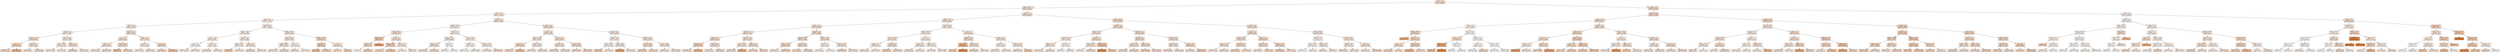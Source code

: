digraph Tree {
node [shape=box, style="filled", color="black", fontname="helvetica"] ;
edge [fontname="helvetica"] ;
0 [label="color <= 3.5\nsamples = 40455\nvalue = 3928.059", fillcolor="#fae5d7"] ;
1 [label="table <= 57.95\nsamples = 28113\nvalue = 3530.976", fillcolor="#fae8db"] ;
0 -> 1 [labeldistance=2.5, labelangle=45, headlabel="True"] ;
2 [label="color <= 1.5\nsamples = 16013\nvalue = 3176.854", fillcolor="#fbebdf"] ;
1 -> 2 ;
3 [label="clarity <= 3.5\nsamples = 7009\nvalue = 2717.353", fillcolor="#fceee5"] ;
2 -> 3 ;
4 [label="clarity <= 2.5\nsamples = 3008\nvalue = 3072.99", fillcolor="#fbece1"] ;
3 -> 4 ;
5 [label="clarity <= 1.5\nsamples = 1982\nvalue = 2770.67", fillcolor="#fbeee4"] ;
4 -> 5 ;
6 [label="color <= 0.5\nsamples = 149\nvalue = 4061.926", fillcolor="#fae4d5"] ;
5 -> 6 ;
7 [label="cut <= 2.5\nsamples = 42\nvalue = 5790.643", fillcolor="#f7d8c1"] ;
6 -> 7 ;
8 [label="samples = 33\nvalue = 4792.394", fillcolor="#f8dfcd"] ;
7 -> 8 ;
9 [label="samples = 9\nvalue = 9450.889", fillcolor="#f1bd97"] ;
7 -> 9 ;
10 [label="table <= 56.5\nsamples = 107\nvalue = 3383.364", fillcolor="#fbe9dd"] ;
6 -> 10 ;
11 [label="samples = 78\nvalue = 3056.295", fillcolor="#fbece1"] ;
10 -> 11 ;
12 [label="samples = 29\nvalue = 4263.069", fillcolor="#f9e3d3"] ;
10 -> 12 ;
13 [label="depth <= 64.05\nsamples = 1833\nvalue = 2665.707", fillcolor="#fcefe5"] ;
5 -> 13 ;
14 [label="depth <= 62.85\nsamples = 1771\nvalue = 2621.786", fillcolor="#fcefe6"] ;
13 -> 14 ;
15 [label="samples = 1343\nvalue = 2775.153", fillcolor="#fbeee4"] ;
14 -> 15 ;
16 [label="samples = 428\nvalue = 2140.542", fillcolor="#fcf3eb"] ;
14 -> 16 ;
17 [label="table <= 55.5\nsamples = 62\nvalue = 3920.29", fillcolor="#fae5d7"] ;
13 -> 17 ;
18 [label="samples = 21\nvalue = 4782.571", fillcolor="#f8dfcd"] ;
17 -> 18 ;
19 [label="samples = 41\nvalue = 3478.634", fillcolor="#fae9dc"] ;
17 -> 19 ;
20 [label="depth <= 62.75\nsamples = 1026\nvalue = 3657.004", fillcolor="#fae7da"] ;
4 -> 20 ;
21 [label="cut <= 2.5\nsamples = 725\nvalue = 3866.53", fillcolor="#fae6d8"] ;
20 -> 21 ;
22 [label="color <= 0.5\nsamples = 550\nvalue = 3652.518", fillcolor="#fae7da"] ;
21 -> 22 ;
23 [label="samples = 234\nvalue = 3173.752", fillcolor="#fbebe0"] ;
22 -> 23 ;
24 [label="samples = 316\nvalue = 4007.047", fillcolor="#fae5d6"] ;
22 -> 24 ;
25 [label="depth <= 58.95\nsamples = 175\nvalue = 4539.137", fillcolor="#f9e1d0"] ;
21 -> 25 ;
26 [label="samples = 5\nvalue = 8177.4", fillcolor="#f3c6a6"] ;
25 -> 26 ;
27 [label="samples = 170\nvalue = 4432.129", fillcolor="#f9e2d1"] ;
25 -> 27 ;
28 [label="depth <= 64.4\nsamples = 301\nvalue = 3152.332", fillcolor="#fbebe0"] ;
20 -> 28 ;
29 [label="cut <= 1.5\nsamples = 259\nvalue = 2823.521", fillcolor="#fbeee4"] ;
28 -> 29 ;
30 [label="samples = 106\nvalue = 2236.028", fillcolor="#fcf2ea"] ;
29 -> 30 ;
31 [label="samples = 153\nvalue = 3230.542", fillcolor="#fbebdf"] ;
29 -> 31 ;
32 [label="cut <= 0.5\nsamples = 42\nvalue = 5180.0", fillcolor="#f8dcc8"] ;
28 -> 32 ;
33 [label="samples = 35\nvalue = 4546.543", fillcolor="#f9e1d0"] ;
32 -> 33 ;
34 [label="samples = 7\nvalue = 8347.286", fillcolor="#f3c5a4"] ;
32 -> 34 ;
35 [label="depth <= 62.55\nsamples = 4001\nvalue = 2449.981", fillcolor="#fcf0e8"] ;
3 -> 35 ;
36 [label="table <= 56.95\nsamples = 3305\nvalue = 2269.448", fillcolor="#fcf2ea"] ;
35 -> 36 ;
37 [label="clarity <= 5.5\nsamples = 2296\nvalue = 2084.205", fillcolor="#fdf3ec"] ;
36 -> 37 ;
38 [label="cut <= 2.5\nsamples = 1595\nvalue = 1947.613", fillcolor="#fdf4ee"] ;
37 -> 38 ;
39 [label="samples = 1453\nvalue = 1893.118", fillcolor="#fdf4ee"] ;
38 -> 39 ;
40 [label="samples = 142\nvalue = 2505.232", fillcolor="#fcf0e7"] ;
38 -> 40 ;
41 [label="color <= 0.5\nsamples = 701\nvalue = 2394.996", fillcolor="#fcf1e8"] ;
37 -> 41 ;
42 [label="samples = 238\nvalue = 3006.403", fillcolor="#fbece1"] ;
41 -> 42 ;
43 [label="samples = 463\nvalue = 2080.708", fillcolor="#fdf3ec"] ;
41 -> 43 ;
44 [label="clarity <= 6.5\nsamples = 1009\nvalue = 2690.972", fillcolor="#fcefe5"] ;
36 -> 44 ;
45 [label="depth <= 58.55\nsamples = 803\nvalue = 2533.64", fillcolor="#fcf0e7"] ;
44 -> 45 ;
46 [label="samples = 5\nvalue = 6673.6", fillcolor="#f6d1b7"] ;
45 -> 46 ;
47 [label="samples = 798\nvalue = 2507.701", fillcolor="#fcf0e7"] ;
45 -> 47 ;
48 [label="color <= 0.5\nsamples = 206\nvalue = 3304.262", fillcolor="#fbeade"] ;
44 -> 48 ;
49 [label="samples = 76\nvalue = 4106.658", fillcolor="#f9e4d5"] ;
48 -> 49 ;
50 [label="samples = 130\nvalue = 2835.169", fillcolor="#fbede3"] ;
48 -> 50 ;
51 [label="depth <= 65.25\nsamples = 696\nvalue = 3307.251", fillcolor="#fbeade"] ;
35 -> 51 ;
52 [label="depth <= 64.15\nsamples = 669\nvalue = 3240.419", fillcolor="#fbeadf"] ;
51 -> 52 ;
53 [label="depth <= 63.85\nsamples = 633\nvalue = 3305.929", fillcolor="#fbeade"] ;
52 -> 53 ;
54 [label="samples = 596\nvalue = 3221.242", fillcolor="#fbebdf"] ;
53 -> 54 ;
55 [label="samples = 37\nvalue = 4670.081", fillcolor="#f9e0ce"] ;
53 -> 55 ;
56 [label="cut <= 0.5\nsamples = 36\nvalue = 2088.528", fillcolor="#fdf3ec"] ;
52 -> 56 ;
57 [label="samples = 10\nvalue = 3347.6", fillcolor="#fbeade"] ;
56 -> 57 ;
58 [label="samples = 26\nvalue = 1604.269", fillcolor="#fdf6f2"] ;
56 -> 58 ;
59 [label="depth <= 65.45\nsamples = 27\nvalue = 4963.222", fillcolor="#f8decb"] ;
51 -> 59 ;
60 [label="color <= 0.5\nsamples = 10\nvalue = 6583.3", fillcolor="#f6d2b8"] ;
59 -> 60 ;
61 [label="samples = 3\nvalue = 8454.0", fillcolor="#f3c4a3"] ;
60 -> 61 ;
62 [label="samples = 7\nvalue = 5781.571", fillcolor="#f7d8c1"] ;
60 -> 62 ;
63 [label="cut <= 0.5\nsamples = 17\nvalue = 4010.235", fillcolor="#fae5d6"] ;
59 -> 63 ;
64 [label="samples = 12\nvalue = 3437.75", fillcolor="#fae9dc"] ;
63 -> 64 ;
65 [label="samples = 5\nvalue = 5384.2", fillcolor="#f8dbc6"] ;
63 -> 65 ;
66 [label="clarity <= 1.5\nsamples = 9004\nvalue = 3534.545", fillcolor="#fae8db"] ;
2 -> 66 ;
67 [label="depth <= 60.65\nsamples = 719\nvalue = 2469.758", fillcolor="#fcf0e8"] ;
66 -> 67 ;
68 [label="table <= 55.5\nsamples = 43\nvalue = 4477.326", fillcolor="#f9e1d0"] ;
67 -> 68 ;
69 [label="depth <= 60.55\nsamples = 10\nvalue = 6822.0", fillcolor="#f5d0b5"] ;
68 -> 69 ;
70 [label="depth <= 59.2\nsamples = 8\nvalue = 5277.0", fillcolor="#f8dcc7"] ;
69 -> 70 ;
71 [label="samples = 1\nvalue = 897.0", fillcolor="#fefcfa"] ;
70 -> 71 ;
72 [label="samples = 7\nvalue = 5902.714", fillcolor="#f7d7c0"] ;
70 -> 72 ;
73 [label="samples = 2\nvalue = 13002.0", fillcolor="#eca36e"] ;
69 -> 73 ;
74 [label="color <= 2.5\nsamples = 33\nvalue = 3766.818", fillcolor="#fae7d9"] ;
68 -> 74 ;
75 [label="depth <= 60.05\nsamples = 11\nvalue = 6118.818", fillcolor="#f6d5be"] ;
74 -> 75 ;
76 [label="samples = 3\nvalue = 3951.333", fillcolor="#fae5d7"] ;
75 -> 76 ;
77 [label="samples = 8\nvalue = 6931.625", fillcolor="#f5cfb4"] ;
75 -> 77 ;
78 [label="table <= 56.95\nsamples = 22\nvalue = 2590.818", fillcolor="#fcefe6"] ;
74 -> 78 ;
79 [label="samples = 8\nvalue = 1495.875", fillcolor="#fdf7f3"] ;
78 -> 79 ;
80 [label="samples = 14\nvalue = 3216.5", fillcolor="#fbebdf"] ;
78 -> 80 ;
81 [label="clarity <= 0.5\nsamples = 676\nvalue = 2342.058", fillcolor="#fcf1e9"] ;
67 -> 81 ;
82 [label="depth <= 70.5\nsamples = 96\nvalue = 3489.698", fillcolor="#fae9dc"] ;
81 -> 82 ;
83 [label="depth <= 67.35\nsamples = 94\nvalue = 3546.872", fillcolor="#fae8db"] ;
82 -> 83 ;
84 [label="samples = 83\nvalue = 3429.916", fillcolor="#fae9dd"] ;
83 -> 84 ;
85 [label="samples = 11\nvalue = 4429.364", fillcolor="#f9e2d1"] ;
83 -> 85 ;
86 [label="table <= 56.5\nsamples = 2\nvalue = 802.5", fillcolor="#fefcfb"] ;
82 -> 86 ;
87 [label="samples = 1\nvalue = 992.0", fillcolor="#fefbf9"] ;
86 -> 87 ;
88 [label="samples = 1\nvalue = 613.0", fillcolor="#fffefd"] ;
86 -> 88 ;
89 [label="table <= 56.5\nsamples = 580\nvalue = 2152.103", fillcolor="#fcf2eb"] ;
81 -> 89 ;
90 [label="table <= 54.7\nsamples = 453\nvalue = 1912.177", fillcolor="#fdf4ee"] ;
89 -> 90 ;
91 [label="samples = 115\nvalue = 1277.235", fillcolor="#fef9f5"] ;
90 -> 91 ;
92 [label="samples = 338\nvalue = 2128.207", fillcolor="#fcf3ec"] ;
90 -> 92 ;
93 [label="depth <= 61.95\nsamples = 127\nvalue = 3007.906", fillcolor="#fbece1"] ;
89 -> 93 ;
94 [label="samples = 86\nvalue = 2354.558", fillcolor="#fcf1e9"] ;
93 -> 94 ;
95 [label="samples = 41\nvalue = 4378.341", fillcolor="#f9e2d2"] ;
93 -> 95 ;
96 [label="clarity <= 5.5\nsamples = 8285\nvalue = 3626.951", fillcolor="#fae8da"] ;
66 -> 96 ;
97 [label="clarity <= 2.5\nsamples = 6101\nvalue = 3793.855", fillcolor="#fae6d8"] ;
96 -> 97 ;
98 [label="depth <= 59.75\nsamples = 1522\nvalue = 3280.29", fillcolor="#fbeade"] ;
97 -> 98 ;
99 [label="color <= 2.5\nsamples = 27\nvalue = 5359.185", fillcolor="#f8dbc6"] ;
98 -> 99 ;
100 [label="samples = 20\nvalue = 4357.15", fillcolor="#f9e2d2"] ;
99 -> 100 ;
101 [label="samples = 7\nvalue = 8222.143", fillcolor="#f3c6a5"] ;
99 -> 101 ;
102 [label="table <= 54.6\nsamples = 1495\nvalue = 3242.745", fillcolor="#fbeadf"] ;
98 -> 102 ;
103 [label="samples = 164\nvalue = 2485.463", fillcolor="#fcf0e7"] ;
102 -> 103 ;
104 [label="samples = 1331\nvalue = 3336.054", fillcolor="#fbeade"] ;
102 -> 104 ;
105 [label="color <= 2.5\nsamples = 4579\nvalue = 3964.557", fillcolor="#fae5d6"] ;
97 -> 105 ;
106 [label="clarity <= 3.5\nsamples = 2146\nvalue = 3674.696", fillcolor="#fae7da"] ;
105 -> 106 ;
107 [label="samples = 566\nvalue = 4215.428", fillcolor="#f9e3d3"] ;
106 -> 107 ;
108 [label="samples = 1580\nvalue = 3480.991", fillcolor="#fae9dc"] ;
106 -> 108 ;
109 [label="table <= 56.95\nsamples = 2433\nvalue = 4220.226", fillcolor="#f9e3d3"] ;
105 -> 109 ;
110 [label="samples = 1590\nvalue = 3974.374", fillcolor="#fae5d6"] ;
109 -> 110 ;
111 [label="samples = 843\nvalue = 4683.934", fillcolor="#f9e0ce"] ;
109 -> 111 ;
112 [label="clarity <= 6.5\nsamples = 2184\nvalue = 3160.705", fillcolor="#fbebe0"] ;
96 -> 112 ;
113 [label="table <= 55.55\nsamples = 952\nvalue = 2712.045", fillcolor="#fceee5"] ;
112 -> 113 ;
114 [label="depth <= 60.05\nsamples = 342\nvalue = 2124.506", fillcolor="#fcf3ec"] ;
113 -> 114 ;
115 [label="samples = 3\nvalue = 7100.0", fillcolor="#f5ceb2"] ;
114 -> 115 ;
116 [label="samples = 339\nvalue = 2080.475", fillcolor="#fdf3ec"] ;
114 -> 116 ;
117 [label="table <= 55.95\nsamples = 610\nvalue = 3041.452", fillcolor="#fbece1"] ;
113 -> 117 ;
118 [label="samples = 3\nvalue = 12025.0", fillcolor="#edaa79"] ;
117 -> 118 ;
119 [label="samples = 607\nvalue = 2997.053", fillcolor="#fbece2"] ;
117 -> 119 ;
120 [label="depth <= 61.05\nsamples = 1232\nvalue = 3507.396", fillcolor="#fae9dc"] ;
112 -> 120 ;
121 [label="table <= 55.85\nsamples = 184\nvalue = 4284.875", fillcolor="#f9e3d3"] ;
120 -> 121 ;
122 [label="samples = 29\nvalue = 5525.034", fillcolor="#f7dac4"] ;
121 -> 122 ;
123 [label="samples = 155\nvalue = 4052.845", fillcolor="#fae5d5"] ;
121 -> 123 ;
124 [label="table <= 56.05\nsamples = 1048\nvalue = 3370.892", fillcolor="#fbeadd"] ;
120 -> 124 ;
125 [label="samples = 759\nvalue = 3219.262", fillcolor="#fbebdf"] ;
124 -> 125 ;
126 [label="samples = 289\nvalue = 3769.118", fillcolor="#fae7d9"] ;
124 -> 126 ;
127 [label="color <= 1.5\nsamples = 12100\nvalue = 3999.617", fillcolor="#fae5d6"] ;
1 -> 127 ;
128 [label="clarity <= 4.5\nsamples = 5464\nvalue = 3604.847", fillcolor="#fae8db"] ;
127 -> 128 ;
129 [label="clarity <= 2.5\nsamples = 3564\nvalue = 3955.619", fillcolor="#fae5d6"] ;
128 -> 129 ;
130 [label="clarity <= 1.5\nsamples = 1726\nvalue = 3679.518", fillcolor="#fae7da"] ;
129 -> 130 ;
131 [label="color <= 0.5\nsamples = 147\nvalue = 4788.524", fillcolor="#f8dfcd"] ;
130 -> 131 ;
132 [label="clarity <= 0.5\nsamples = 48\nvalue = 6774.229", fillcolor="#f5d1b6"] ;
131 -> 132 ;
133 [label="samples = 23\nvalue = 3855.913", fillcolor="#fae6d8"] ;
132 -> 133 ;
134 [label="samples = 25\nvalue = 9459.08", fillcolor="#f1bd97"] ;
132 -> 134 ;
135 [label="depth <= 61.65\nsamples = 99\nvalue = 3825.758", fillcolor="#fae6d8"] ;
131 -> 135 ;
136 [label="samples = 59\nvalue = 3021.424", fillcolor="#fbece1"] ;
135 -> 136 ;
137 [label="samples = 40\nvalue = 5012.15", fillcolor="#f8ddca"] ;
135 -> 137 ;
138 [label="depth <= 63.35\nsamples = 1579\nvalue = 3576.273", fillcolor="#fae8db"] ;
130 -> 138 ;
139 [label="table <= 69.0\nsamples = 1410\nvalue = 3500.074", fillcolor="#fae9dc"] ;
138 -> 139 ;
140 [label="samples = 1409\nvalue = 3494.678", fillcolor="#fae9dc"] ;
139 -> 140 ;
141 [label="samples = 1\nvalue = 11102.0", fillcolor="#efb184"] ;
139 -> 141 ;
142 [label="table <= 61.5\nsamples = 169\nvalue = 4212.018", fillcolor="#f9e3d4"] ;
138 -> 142 ;
143 [label="samples = 149\nvalue = 4103.899", fillcolor="#f9e4d5"] ;
142 -> 143 ;
144 [label="samples = 20\nvalue = 5017.5", fillcolor="#f8ddca"] ;
142 -> 144 ;
145 [label="clarity <= 3.5\nsamples = 1838\nvalue = 4214.895", fillcolor="#f9e3d4"] ;
129 -> 145 ;
146 [label="depth <= 59.95\nsamples = 1256\nvalue = 4527.209", fillcolor="#f9e1d0"] ;
145 -> 146 ;
147 [label="depth <= 57.05\nsamples = 297\nvalue = 5014.074", fillcolor="#f8ddca"] ;
146 -> 147 ;
148 [label="samples = 16\nvalue = 2934.062", fillcolor="#fbede2"] ;
147 -> 148 ;
149 [label="samples = 281\nvalue = 5132.509", fillcolor="#f8ddc9"] ;
147 -> 149 ;
150 [label="table <= 58.5\nsamples = 959\nvalue = 4376.429", fillcolor="#f9e2d2"] ;
146 -> 150 ;
151 [label="samples = 322\nvalue = 3956.643", fillcolor="#fae5d6"] ;
150 -> 151 ;
152 [label="samples = 637\nvalue = 4588.628", fillcolor="#f9e1cf"] ;
150 -> 152 ;
153 [label="depth <= 58.55\nsamples = 582\nvalue = 3540.897", fillcolor="#fae8db"] ;
145 -> 153 ;
154 [label="table <= 61.1\nsamples = 29\nvalue = 1764.69", fillcolor="#fdf5f0"] ;
153 -> 154 ;
155 [label="samples = 17\nvalue = 2162.294", fillcolor="#fcf2eb"] ;
154 -> 155 ;
156 [label="samples = 12\nvalue = 1201.417", fillcolor="#fef9f6"] ;
154 -> 156 ;
157 [label="depth <= 59.95\nsamples = 553\nvalue = 3634.043", fillcolor="#fae8da"] ;
153 -> 157 ;
158 [label="samples = 80\nvalue = 4799.675", fillcolor="#f8dfcd"] ;
157 -> 158 ;
159 [label="samples = 473\nvalue = 3436.896", fillcolor="#fae9dc"] ;
157 -> 159 ;
160 [label="depth <= 62.05\nsamples = 1900\nvalue = 2946.874", fillcolor="#fbede2"] ;
128 -> 160 ;
161 [label="depth <= 60.25\nsamples = 1318\nvalue = 2700.147", fillcolor="#fceee5"] ;
160 -> 161 ;
162 [label="depth <= 60.05\nsamples = 443\nvalue = 3095.415", fillcolor="#fbece0"] ;
161 -> 162 ;
163 [label="clarity <= 5.5\nsamples = 375\nvalue = 2861.179", fillcolor="#fbede3"] ;
162 -> 163 ;
164 [label="samples = 221\nvalue = 3272.633", fillcolor="#fbeade"] ;
163 -> 164 ;
165 [label="samples = 154\nvalue = 2270.714", fillcolor="#fcf2ea"] ;
163 -> 165 ;
166 [label="table <= 58.5\nsamples = 68\nvalue = 4387.162", fillcolor="#f9e2d2"] ;
162 -> 166 ;
167 [label="samples = 20\nvalue = 5643.75", fillcolor="#f7d9c3"] ;
166 -> 167 ;
168 [label="samples = 48\nvalue = 3863.583", fillcolor="#fae6d8"] ;
166 -> 168 ;
169 [label="cut <= 2.5\nsamples = 875\nvalue = 2500.029", fillcolor="#fcf0e7"] ;
161 -> 169 ;
170 [label="clarity <= 5.5\nsamples = 97\nvalue = 3288.412", fillcolor="#fbeade"] ;
169 -> 170 ;
171 [label="samples = 49\nvalue = 3941.184", fillcolor="#fae5d7"] ;
170 -> 171 ;
172 [label="samples = 48\nvalue = 2622.042", fillcolor="#fcefe6"] ;
170 -> 172 ;
173 [label="depth <= 61.05\nsamples = 778\nvalue = 2401.734", fillcolor="#fcf1e8"] ;
169 -> 173 ;
174 [label="samples = 309\nvalue = 2167.482", fillcolor="#fcf2eb"] ;
173 -> 174 ;
175 [label="samples = 469\nvalue = 2556.07", fillcolor="#fcefe7"] ;
173 -> 175 ;
176 [label="cut <= 2.5\nsamples = 582\nvalue = 3505.613", fillcolor="#fae9dc"] ;
160 -> 176 ;
177 [label="depth <= 62.15\nsamples = 122\nvalue = 4267.779", fillcolor="#f9e3d3"] ;
176 -> 177 ;
178 [label="cut <= 1.5\nsamples = 4\nvalue = 10970.0", fillcolor="#efb286"] ;
177 -> 178 ;
179 [label="samples = 2\nvalue = 6086.0", fillcolor="#f6d6be"] ;
178 -> 179 ;
180 [label="samples = 2\nvalue = 15854.0", fillcolor="#e88e4d"] ;
178 -> 180 ;
181 [label="table <= 60.1\nsamples = 118\nvalue = 4040.585", fillcolor="#fae5d6"] ;
177 -> 181 ;
182 [label="samples = 82\nvalue = 4738.671", fillcolor="#f8dfcd"] ;
181 -> 182 ;
183 [label="samples = 36\nvalue = 2450.5", fillcolor="#fcf0e8"] ;
181 -> 183 ;
184 [label="table <= 58.5\nsamples = 460\nvalue = 3303.474", fillcolor="#fbeade"] ;
176 -> 184 ;
185 [label="cut <= 3.5\nsamples = 198\nvalue = 2983.227", fillcolor="#fbece2"] ;
184 -> 185 ;
186 [label="samples = 87\nvalue = 3332.724", fillcolor="#fbeade"] ;
185 -> 186 ;
187 [label="samples = 111\nvalue = 2709.297", fillcolor="#fceee5"] ;
185 -> 187 ;
188 [label="depth <= 63.75\nsamples = 262\nvalue = 3545.492", fillcolor="#fae8db"] ;
184 -> 188 ;
189 [label="samples = 259\nvalue = 3513.019", fillcolor="#fae8dc"] ;
188 -> 189 ;
190 [label="samples = 3\nvalue = 6349.0", fillcolor="#f6d4bb"] ;
188 -> 190 ;
191 [label="table <= 60.05\nsamples = 6636\nvalue = 4324.665", fillcolor="#f9e3d2"] ;
127 -> 191 ;
192 [label="clarity <= 1.5\nsamples = 5388\nvalue = 4423.561", fillcolor="#f9e2d1"] ;
191 -> 192 ;
193 [label="table <= 59.5\nsamples = 239\nvalue = 3346.23", fillcolor="#fbeade"] ;
192 -> 193 ;
194 [label="depth <= 65.0\nsamples = 196\nvalue = 3134.786", fillcolor="#fbebe0"] ;
193 -> 194 ;
195 [label="depth <= 61.75\nsamples = 187\nvalue = 3213.193", fillcolor="#fbebdf"] ;
194 -> 195 ;
196 [label="samples = 115\nvalue = 2940.513", fillcolor="#fbede2"] ;
195 -> 196 ;
197 [label="samples = 72\nvalue = 3648.722", fillcolor="#fae7da"] ;
195 -> 197 ;
198 [label="depth <= 65.9\nsamples = 9\nvalue = 1505.667", fillcolor="#fdf7f3"] ;
194 -> 198 ;
199 [label="samples = 4\nvalue = 894.5", fillcolor="#fefcfa"] ;
198 -> 199 ;
200 [label="samples = 5\nvalue = 1994.6", fillcolor="#fdf4ed"] ;
198 -> 200 ;
201 [label="cut <= 3.5\nsamples = 43\nvalue = 4310.023", fillcolor="#f9e3d2"] ;
193 -> 201 ;
202 [label="depth <= 59.55\nsamples = 37\nvalue = 3682.324", fillcolor="#fae7da"] ;
201 -> 202 ;
203 [label="samples = 7\nvalue = 1754.0", fillcolor="#fdf5f0"] ;
202 -> 203 ;
204 [label="samples = 30\nvalue = 4132.267", fillcolor="#f9e4d4"] ;
202 -> 204 ;
205 [label="depth <= 59.55\nsamples = 6\nvalue = 8180.833", fillcolor="#f3c6a6"] ;
201 -> 205 ;
206 [label="samples = 1\nvalue = 15444.0", fillcolor="#e89152"] ;
205 -> 206 ;
207 [label="samples = 5\nvalue = 6728.2", fillcolor="#f5d1b7"] ;
205 -> 207 ;
208 [label="clarity <= 5.5\nsamples = 5149\nvalue = 4473.567", fillcolor="#f9e1d1"] ;
192 -> 208 ;
209 [label="clarity <= 2.5\nsamples = 4355\nvalue = 4571.652", fillcolor="#f9e1cf"] ;
208 -> 209 ;
210 [label="color <= 2.5\nsamples = 1261\nvalue = 4210.731", fillcolor="#f9e3d4"] ;
209 -> 210 ;
211 [label="samples = 680\nvalue = 3976.801", fillcolor="#fae5d6"] ;
210 -> 211 ;
212 [label="samples = 581\nvalue = 4484.522", fillcolor="#f9e1d0"] ;
210 -> 212 ;
213 [label="clarity <= 3.5\nsamples = 3094\nvalue = 4718.75", fillcolor="#f9e0ce"] ;
209 -> 213 ;
214 [label="samples = 963\nvalue = 5269.769", fillcolor="#f8dcc7"] ;
213 -> 214 ;
215 [label="samples = 2131\nvalue = 4469.745", fillcolor="#f9e1d1"] ;
213 -> 215 ;
216 [label="depth <= 62.75\nsamples = 794\nvalue = 3935.582", fillcolor="#fae5d7"] ;
208 -> 216 ;
217 [label="depth <= 61.55\nsamples = 681\nvalue = 3758.429", fillcolor="#fae7d9"] ;
216 -> 217 ;
218 [label="samples = 409\nvalue = 3997.467", fillcolor="#fae5d6"] ;
217 -> 218 ;
219 [label="samples = 272\nvalue = 3398.993", fillcolor="#fbe9dd"] ;
217 -> 219 ;
220 [label="table <= 58.5\nsamples = 113\nvalue = 5003.204", fillcolor="#f8deca"] ;
216 -> 220 ;
221 [label="samples = 57\nvalue = 3530.053", fillcolor="#fae8db"] ;
220 -> 221 ;
222 [label="samples = 56\nvalue = 6502.661", fillcolor="#f6d3b9"] ;
220 -> 222 ;
223 [label="clarity <= 3.5\nsamples = 1248\nvalue = 3897.703", fillcolor="#fae6d7"] ;
191 -> 223 ;
224 [label="clarity <= 2.5\nsamples = 654\nvalue = 4246.567", fillcolor="#f9e3d3"] ;
223 -> 224 ;
225 [label="depth <= 62.15\nsamples = 372\nvalue = 3877.081", fillcolor="#fae6d7"] ;
224 -> 225 ;
226 [label="depth <= 57.95\nsamples = 276\nvalue = 3572.29", fillcolor="#fae8db"] ;
225 -> 226 ;
227 [label="samples = 36\nvalue = 2375.083", fillcolor="#fcf1e9"] ;
226 -> 227 ;
228 [label="samples = 240\nvalue = 3751.871", fillcolor="#fae7d9"] ;
226 -> 228 ;
229 [label="depth <= 63.25\nsamples = 96\nvalue = 4753.354", fillcolor="#f8dfcd"] ;
225 -> 229 ;
230 [label="samples = 54\nvalue = 5764.222", fillcolor="#f7d8c2"] ;
229 -> 230 ;
231 [label="samples = 42\nvalue = 3453.667", fillcolor="#fae9dc"] ;
229 -> 231 ;
232 [label="color <= 2.5\nsamples = 282\nvalue = 4733.975", fillcolor="#f9e0ce"] ;
224 -> 232 ;
233 [label="depth <= 58.05\nsamples = 157\nvalue = 4294.293", fillcolor="#f9e3d3"] ;
232 -> 233 ;
234 [label="samples = 14\nvalue = 2999.357", fillcolor="#fbece2"] ;
233 -> 234 ;
235 [label="samples = 143\nvalue = 4421.07", fillcolor="#f9e2d1"] ;
233 -> 235 ;
236 [label="depth <= 62.75\nsamples = 125\nvalue = 5286.216", fillcolor="#f8dbc7"] ;
232 -> 236 ;
237 [label="samples = 102\nvalue = 5649.618", fillcolor="#f7d9c3"] ;
236 -> 237 ;
238 [label="samples = 23\nvalue = 3674.609", fillcolor="#fae7da"] ;
236 -> 238 ;
239 [label="table <= 60.95\nsamples = 594\nvalue = 3513.599", fillcolor="#fae8dc"] ;
223 -> 239 ;
240 [label="depth <= 62.85\nsamples = 21\nvalue = 1892.381", fillcolor="#fdf4ee"] ;
239 -> 240 ;
241 [label="depth <= 59.25\nsamples = 19\nvalue = 1750.632", fillcolor="#fdf5f0"] ;
240 -> 241 ;
242 [label="samples = 7\nvalue = 1327.429", fillcolor="#fef9f5"] ;
241 -> 242 ;
243 [label="samples = 12\nvalue = 1997.5", fillcolor="#fdf4ed"] ;
241 -> 243 ;
244 [label="depth <= 63.45\nsamples = 2\nvalue = 3239.0", fillcolor="#fbeadf"] ;
240 -> 244 ;
245 [label="samples = 1\nvalue = 3283.0", fillcolor="#fbeade"] ;
244 -> 245 ;
246 [label="samples = 1\nvalue = 3195.0", fillcolor="#fbebdf"] ;
244 -> 246 ;
247 [label="depth <= 61.05\nsamples = 573\nvalue = 3573.016", fillcolor="#fae8db"] ;
239 -> 247 ;
248 [label="depth <= 59.15\nsamples = 371\nvalue = 3355.364", fillcolor="#fbeadd"] ;
247 -> 248 ;
249 [label="samples = 133\nvalue = 4033.15", fillcolor="#fae5d6"] ;
248 -> 249 ;
250 [label="samples = 238\nvalue = 2976.601", fillcolor="#fbece2"] ;
248 -> 250 ;
251 [label="cut <= 2.0\nsamples = 202\nvalue = 3972.762", fillcolor="#fae5d6"] ;
247 -> 251 ;
252 [label="samples = 93\nvalue = 3128.075", fillcolor="#fbebe0"] ;
251 -> 252 ;
253 [label="samples = 109\nvalue = 4693.459", fillcolor="#f9e0ce"] ;
251 -> 253 ;
254 [label="clarity <= 5.5\nsamples = 12342\nvalue = 4832.547", fillcolor="#f8dfcc"] ;
0 -> 254 [labeldistance=2.5, labelangle=-45, headlabel="False"] ;
255 [label="table <= 56.15\nsamples = 10783\nvalue = 5161.379", fillcolor="#f8dcc9"] ;
254 -> 255 ;
256 [label="clarity <= 1.5\nsamples = 3461\nvalue = 4180.318", fillcolor="#f9e4d4"] ;
255 -> 256 ;
257 [label="clarity <= 0.5\nsamples = 279\nvalue = 2308.054", fillcolor="#fcf1ea"] ;
256 -> 257 ;
258 [label="depth <= 60.25\nsamples = 63\nvalue = 5236.937", fillcolor="#f8dcc8"] ;
257 -> 258 ;
259 [label="samples = 1\nvalue = 11594.0", fillcolor="#eead7e"] ;
258 -> 259 ;
260 [label="depth <= 62.15\nsamples = 62\nvalue = 5134.403", fillcolor="#f8ddc9"] ;
258 -> 260 ;
261 [label="color <= 4.5\nsamples = 25\nvalue = 4284.08", fillcolor="#f9e3d3"] ;
260 -> 261 ;
262 [label="samples = 18\nvalue = 4838.667", fillcolor="#f8dfcc"] ;
261 -> 262 ;
263 [label="samples = 7\nvalue = 2858.0", fillcolor="#fbede3"] ;
261 -> 263 ;
264 [label="depth <= 62.65\nsamples = 37\nvalue = 5708.946", fillcolor="#f7d8c2"] ;
260 -> 264 ;
265 [label="samples = 9\nvalue = 9363.778", fillcolor="#f1be98"] ;
264 -> 265 ;
266 [label="samples = 28\nvalue = 4534.179", fillcolor="#f9e1d0"] ;
264 -> 266 ;
267 [label="table <= 53.25\nsamples = 216\nvalue = 1453.796", fillcolor="#fdf8f3"] ;
257 -> 267 ;
268 [label="depth <= 61.6\nsamples = 6\nvalue = 4672.667", fillcolor="#f9e0ce"] ;
267 -> 268 ;
269 [label="depth <= 61.25\nsamples = 2\nvalue = 12283.0", fillcolor="#eda876"] ;
268 -> 269 ;
270 [label="samples = 1\nvalue = 8266.0", fillcolor="#f3c6a5"] ;
269 -> 270 ;
271 [label="samples = 1\nvalue = 16300.0", fillcolor="#e78b48"] ;
269 -> 271 ;
272 [label="depth <= 61.75\nsamples = 4\nvalue = 867.5", fillcolor="#fefcfa"] ;
268 -> 272 ;
273 [label="samples = 1\nvalue = 936.0", fillcolor="#fefbf9"] ;
272 -> 273 ;
274 [label="samples = 3\nvalue = 844.667", fillcolor="#fefcfa"] ;
272 -> 274 ;
275 [label="depth <= 61.25\nsamples = 210\nvalue = 1361.829", fillcolor="#fef8f4"] ;
267 -> 275 ;
276 [label="color <= 5.5\nsamples = 43\nvalue = 1862.814", fillcolor="#fdf5ef"] ;
275 -> 276 ;
277 [label="samples = 39\nvalue = 1420.923", fillcolor="#fef8f4"] ;
276 -> 277 ;
278 [label="samples = 4\nvalue = 6171.25", fillcolor="#f6d5bd"] ;
276 -> 278 ;
279 [label="depth <= 62.65\nsamples = 167\nvalue = 1232.832", fillcolor="#fef9f6"] ;
275 -> 279 ;
280 [label="samples = 157\nvalue = 1177.637", fillcolor="#fefaf7"] ;
279 -> 280 ;
281 [label="samples = 10\nvalue = 2099.4", fillcolor="#fcf3ec"] ;
279 -> 281 ;
282 [label="clarity <= 3.5\nsamples = 3182\nvalue = 4344.479", fillcolor="#f9e2d2"] ;
256 -> 282 ;
283 [label="clarity <= 2.5\nsamples = 1622\nvalue = 4959.891", fillcolor="#f8decb"] ;
282 -> 283 ;
284 [label="cut <= 1.5\nsamples = 1022\nvalue = 4439.377", fillcolor="#f9e2d1"] ;
283 -> 284 ;
285 [label="table <= 51.0\nsamples = 117\nvalue = 3240.923", fillcolor="#fbeadf"] ;
284 -> 285 ;
286 [label="samples = 1\nvalue = 13764.0", fillcolor="#eb9d65"] ;
285 -> 286 ;
287 [label="samples = 116\nvalue = 3150.207", fillcolor="#fbebe0"] ;
285 -> 287 ;
288 [label="depth <= 64.2\nsamples = 905\nvalue = 4594.315", fillcolor="#f9e1cf"] ;
284 -> 288 ;
289 [label="samples = 902\nvalue = 4566.981", fillcolor="#f9e1cf"] ;
288 -> 289 ;
290 [label="samples = 3\nvalue = 12812.667", fillcolor="#eca470"] ;
288 -> 290 ;
291 [label="depth <= 61.85\nsamples = 600\nvalue = 5846.502", fillcolor="#f7d7c1"] ;
283 -> 291 ;
292 [label="color <= 4.5\nsamples = 225\nvalue = 4802.324", fillcolor="#f8dfcd"] ;
291 -> 292 ;
293 [label="samples = 129\nvalue = 4190.69", fillcolor="#f9e3d4"] ;
292 -> 293 ;
294 [label="samples = 96\nvalue = 5624.208", fillcolor="#f7d9c3"] ;
292 -> 294 ;
295 [label="color <= 4.5\nsamples = 375\nvalue = 6473.008", fillcolor="#f6d3b9"] ;
291 -> 295 ;
296 [label="samples = 194\nvalue = 5858.046", fillcolor="#f7d7c1"] ;
295 -> 296 ;
297 [label="samples = 181\nvalue = 7132.138", fillcolor="#f5ceb2"] ;
295 -> 297 ;
298 [label="table <= 54.45\nsamples = 1560\nvalue = 3704.608", fillcolor="#fae7d9"] ;
282 -> 298 ;
299 [label="cut <= 2.5\nsamples = 341\nvalue = 2900.243", fillcolor="#fbede3"] ;
298 -> 299 ;
300 [label="depth <= 66.55\nsamples = 291\nvalue = 2634.515", fillcolor="#fcefe6"] ;
299 -> 300 ;
301 [label="samples = 290\nvalue = 2593.938", fillcolor="#fcefe6"] ;
300 -> 301 ;
302 [label="samples = 1\nvalue = 14402.0", fillcolor="#ea995e"] ;
300 -> 302 ;
303 [label="table <= 53.9\nsamples = 50\nvalue = 4446.78", fillcolor="#f9e2d1"] ;
299 -> 303 ;
304 [label="samples = 18\nvalue = 6366.5", fillcolor="#f6d4bb"] ;
303 -> 304 ;
305 [label="samples = 32\nvalue = 3366.938", fillcolor="#fbeadd"] ;
303 -> 305 ;
306 [label="clarity <= 4.5\nsamples = 1219\nvalue = 3929.619", fillcolor="#fae5d7"] ;
298 -> 306 ;
307 [label="color <= 5.5\nsamples = 560\nvalue = 3485.607", fillcolor="#fae9dc"] ;
306 -> 307 ;
308 [label="samples = 455\nvalue = 3312.138", fillcolor="#fbeade"] ;
307 -> 308 ;
309 [label="samples = 105\nvalue = 4237.305", fillcolor="#f9e3d3"] ;
307 -> 309 ;
310 [label="color <= 4.5\nsamples = 659\nvalue = 4306.927", fillcolor="#f9e3d2"] ;
306 -> 310 ;
311 [label="samples = 311\nvalue = 3936.797", fillcolor="#fae5d7"] ;
310 -> 311 ;
312 [label="samples = 348\nvalue = 4637.704", fillcolor="#f9e0cf"] ;
310 -> 312 ;
313 [label="clarity <= 1.5\nsamples = 7322\nvalue = 5625.112", fillcolor="#f7d9c3"] ;
255 -> 313 ;
314 [label="depth <= 62.05\nsamples = 327\nvalue = 3670.287", fillcolor="#fae7da"] ;
313 -> 314 ;
315 [label="clarity <= 0.5\nsamples = 194\nvalue = 3055.474", fillcolor="#fbece1"] ;
314 -> 315 ;
316 [label="table <= 60.8\nsamples = 83\nvalue = 3931.024", fillcolor="#fae5d7"] ;
315 -> 316 ;
317 [label="depth <= 61.95\nsamples = 53\nvalue = 3422.151", fillcolor="#fae9dd"] ;
316 -> 317 ;
318 [label="samples = 50\nvalue = 3549.2", fillcolor="#fae8db"] ;
317 -> 318 ;
319 [label="samples = 3\nvalue = 1304.667", fillcolor="#fef9f5"] ;
317 -> 319 ;
320 [label="cut <= 0.5\nsamples = 30\nvalue = 4830.033", fillcolor="#f8dfcc"] ;
316 -> 320 ;
321 [label="samples = 4\nvalue = 2795.0", fillcolor="#fbeee4"] ;
320 -> 321 ;
322 [label="samples = 26\nvalue = 5143.115", fillcolor="#f8ddc9"] ;
320 -> 322 ;
323 [label="color <= 5.5\nsamples = 111\nvalue = 2400.784", fillcolor="#fcf1e8"] ;
315 -> 323 ;
324 [label="color <= 4.5\nsamples = 100\nvalue = 2222.92", fillcolor="#fcf2ea"] ;
323 -> 324 ;
325 [label="samples = 70\nvalue = 2496.357", fillcolor="#fcf0e7"] ;
324 -> 325 ;
326 [label="samples = 30\nvalue = 1584.9", fillcolor="#fdf7f2"] ;
324 -> 326 ;
327 [label="depth <= 61.3\nsamples = 11\nvalue = 4017.727", fillcolor="#fae5d6"] ;
323 -> 327 ;
328 [label="samples = 9\nvalue = 2790.222", fillcolor="#fbeee4"] ;
327 -> 328 ;
329 [label="samples = 2\nvalue = 9541.5", fillcolor="#f1bc96"] ;
327 -> 329 ;
330 [label="color <= 5.5\nsamples = 133\nvalue = 4567.083", fillcolor="#f9e1cf"] ;
314 -> 330 ;
331 [label="cut <= 3.5\nsamples = 108\nvalue = 4100.269", fillcolor="#f9e4d5"] ;
330 -> 331 ;
332 [label="table <= 61.5\nsamples = 94\nvalue = 3821.351", fillcolor="#fae6d8"] ;
331 -> 332 ;
333 [label="samples = 84\nvalue = 4018.667", fillcolor="#fae5d6"] ;
332 -> 333 ;
334 [label="samples = 10\nvalue = 2163.9", fillcolor="#fcf2eb"] ;
332 -> 334 ;
335 [label="depth <= 62.4\nsamples = 14\nvalue = 5973.0", fillcolor="#f7d6bf"] ;
331 -> 335 ;
336 [label="samples = 2\nvalue = 12291.0", fillcolor="#eda876"] ;
335 -> 336 ;
337 [label="samples = 12\nvalue = 4920.0", fillcolor="#f8decb"] ;
335 -> 337 ;
338 [label="depth <= 65.25\nsamples = 25\nvalue = 6583.72", fillcolor="#f6d2b8"] ;
330 -> 338 ;
339 [label="table <= 59.5\nsamples = 16\nvalue = 5622.938", fillcolor="#f7d9c3"] ;
338 -> 339 ;
340 [label="samples = 9\nvalue = 3469.333", fillcolor="#fae9dc"] ;
339 -> 340 ;
341 [label="samples = 7\nvalue = 8391.857", fillcolor="#f3c5a3"] ;
339 -> 341 ;
342 [label="depth <= 66.1\nsamples = 9\nvalue = 8291.778", fillcolor="#f3c5a4"] ;
338 -> 342 ;
343 [label="samples = 4\nvalue = 11926.5", fillcolor="#eeab7b"] ;
342 -> 343 ;
344 [label="samples = 5\nvalue = 5384.0", fillcolor="#f8dbc6"] ;
342 -> 344 ;
345 [label="clarity <= 3.5\nsamples = 6995\nvalue = 5716.495", fillcolor="#f7d8c2"] ;
313 -> 345 ;
346 [label="clarity <= 2.5\nsamples = 3902\nvalue = 6028.878", fillcolor="#f7d6bf"] ;
345 -> 346 ;
347 [label="depth <= 63.05\nsamples = 2266\nvalue = 5575.6", fillcolor="#f7d9c4"] ;
346 -> 347 ;
348 [label="table <= 62.05\nsamples = 1898\nvalue = 5756.837", fillcolor="#f7d8c2"] ;
347 -> 348 ;
349 [label="samples = 1830\nvalue = 5824.424", fillcolor="#f7d8c1"] ;
348 -> 349 ;
350 [label="samples = 68\nvalue = 3937.956", fillcolor="#fae5d7"] ;
348 -> 350 ;
351 [label="table <= 57.1\nsamples = 368\nvalue = 4640.851", fillcolor="#f9e0cf"] ;
347 -> 351 ;
352 [label="samples = 129\nvalue = 3580.31", fillcolor="#fae8db"] ;
351 -> 352 ;
353 [label="samples = 239\nvalue = 5213.276", fillcolor="#f8dcc8"] ;
351 -> 353 ;
354 [label="depth <= 64.95\nsamples = 1636\nvalue = 6656.706", fillcolor="#f6d1b7"] ;
346 -> 354 ;
355 [label="color <= 4.5\nsamples = 1581\nvalue = 6717.053", fillcolor="#f5d1b7"] ;
354 -> 355 ;
356 [label="samples = 812\nvalue = 6432.19", fillcolor="#f6d3ba"] ;
355 -> 356 ;
357 [label="samples = 769\nvalue = 7017.845", fillcolor="#f5cfb3"] ;
355 -> 357 ;
358 [label="depth <= 67.55\nsamples = 55\nvalue = 4922.0", fillcolor="#f8decb"] ;
354 -> 358 ;
359 [label="samples = 48\nvalue = 5146.521", fillcolor="#f8dcc9"] ;
358 -> 359 ;
360 [label="samples = 7\nvalue = 3382.429", fillcolor="#fbe9dd"] ;
358 -> 360 ;
361 [label="color <= 4.5\nsamples = 3093\nvalue = 5322.406", fillcolor="#f8dbc7"] ;
345 -> 361 ;
362 [label="clarity <= 4.5\nsamples = 1388\nvalue = 4767.363", fillcolor="#f8dfcd"] ;
361 -> 362 ;
363 [label="depth <= 61.25\nsamples = 549\nvalue = 4139.413", fillcolor="#f9e4d4"] ;
362 -> 363 ;
364 [label="samples = 192\nvalue = 5016.677", fillcolor="#f8ddca"] ;
363 -> 364 ;
365 [label="samples = 357\nvalue = 3667.608", fillcolor="#fae7da"] ;
363 -> 365 ;
366 [label="table <= 57.65\nsamples = 839\nvalue = 5178.262", fillcolor="#f8dcc8"] ;
362 -> 366 ;
367 [label="samples = 220\nvalue = 4357.864", fillcolor="#f9e2d2"] ;
366 -> 367 ;
368 [label="samples = 619\nvalue = 5469.842", fillcolor="#f7dac5"] ;
366 -> 368 ;
369 [label="table <= 58.45\nsamples = 1705\nvalue = 5774.253", fillcolor="#f7d8c2"] ;
361 -> 369 ;
370 [label="depth <= 63.05\nsamples = 853\nvalue = 5207.263", fillcolor="#f8dcc8"] ;
369 -> 370 ;
371 [label="samples = 723\nvalue = 5375.819", fillcolor="#f8dbc6"] ;
370 -> 371 ;
372 [label="samples = 130\nvalue = 4269.831", fillcolor="#f9e3d3"] ;
370 -> 372 ;
373 [label="cut <= 0.5\nsamples = 852\nvalue = 6341.91", fillcolor="#f6d4bb"] ;
369 -> 373 ;
374 [label="samples = 34\nvalue = 3986.647", fillcolor="#fae5d6"] ;
373 -> 374 ;
375 [label="samples = 818\nvalue = 6439.806", fillcolor="#f6d3ba"] ;
373 -> 375 ;
376 [label="color <= 5.5\nsamples = 1559\nvalue = 2558.146", fillcolor="#fcefe7"] ;
254 -> 376 ;
377 [label="clarity <= 6.5\nsamples = 1422\nvalue = 2362.429", fillcolor="#fcf1e9"] ;
376 -> 377 ;
378 [label="depth <= 63.95\nsamples = 691\nvalue = 1876.224", fillcolor="#fdf4ee"] ;
377 -> 378 ;
379 [label="depth <= 60.65\nsamples = 686\nvalue = 1853.517", fillcolor="#fdf5ef"] ;
378 -> 379 ;
380 [label="table <= 54.5\nsamples = 88\nvalue = 2297.545", fillcolor="#fcf1ea"] ;
379 -> 380 ;
381 [label="samples = 2\nvalue = 6436.0", fillcolor="#f6d3ba"] ;
380 -> 381 ;
382 [label="table <= 60.5\nsamples = 86\nvalue = 2201.302", fillcolor="#fcf2eb"] ;
380 -> 382 ;
383 [label="samples = 71\nvalue = 2445.423", fillcolor="#fcf0e8"] ;
382 -> 383 ;
384 [label="samples = 15\nvalue = 1045.8", fillcolor="#fefbf8"] ;
382 -> 384 ;
385 [label="table <= 54.95\nsamples = 598\nvalue = 1788.176", fillcolor="#fdf5ef"] ;
379 -> 385 ;
386 [label="depth <= 62.05\nsamples = 71\nvalue = 1367.634", fillcolor="#fef8f4"] ;
385 -> 386 ;
387 [label="samples = 25\nvalue = 984.44", fillcolor="#fefbf9"] ;
386 -> 387 ;
388 [label="samples = 46\nvalue = 1575.891", fillcolor="#fdf7f2"] ;
386 -> 388 ;
389 [label="depth <= 61.75\nsamples = 527\nvalue = 1844.833", fillcolor="#fdf5ef"] ;
385 -> 389 ;
390 [label="samples = 215\nvalue = 1660.758", fillcolor="#fdf6f1"] ;
389 -> 390 ;
391 [label="samples = 312\nvalue = 1971.679", fillcolor="#fdf4ed"] ;
389 -> 391 ;
392 [label="table <= 59.5\nsamples = 5\nvalue = 4991.6", fillcolor="#f8decb"] ;
378 -> 392 ;
393 [label="table <= 58.5\nsamples = 3\nvalue = 2062.0", fillcolor="#fdf3ec"] ;
392 -> 393 ;
394 [label="table <= 57.5\nsamples = 2\nvalue = 902.5", fillcolor="#fefcfa"] ;
393 -> 394 ;
395 [label="samples = 1\nvalue = 893.0", fillcolor="#fefcfa"] ;
394 -> 395 ;
396 [label="samples = 1\nvalue = 912.0", fillcolor="#fefcfa"] ;
394 -> 396 ;
397 [label="samples = 1\nvalue = 4381.0", fillcolor="#f9e2d2"] ;
393 -> 397 ;
398 [label="samples = 2\nvalue = 9386.0", fillcolor="#f1bd98"] ;
392 -> 398 ;
399 [label="table <= 57.3\nsamples = 731\nvalue = 2822.029", fillcolor="#fbeee4"] ;
377 -> 399 ;
400 [label="table <= 53.2\nsamples = 478\nvalue = 2488.222", fillcolor="#fcf0e7"] ;
399 -> 400 ;
401 [label="cut <= 3.5\nsamples = 10\nvalue = 4475.8", fillcolor="#f9e1d0"] ;
400 -> 401 ;
402 [label="depth <= 62.35\nsamples = 9\nvalue = 3765.0", fillcolor="#fae7d9"] ;
401 -> 402 ;
403 [label="samples = 5\nvalue = 4790.4", fillcolor="#f8dfcd"] ;
402 -> 403 ;
404 [label="samples = 4\nvalue = 2483.25", fillcolor="#fcf0e7"] ;
402 -> 404 ;
405 [label="samples = 1\nvalue = 10873.0", fillcolor="#efb287"] ;
401 -> 405 ;
406 [label="table <= 55.85\nsamples = 468\nvalue = 2445.752", fillcolor="#fcf0e8"] ;
400 -> 406 ;
407 [label="depth <= 63.95\nsamples = 162\nvalue = 2013.265", fillcolor="#fdf3ed"] ;
406 -> 407 ;
408 [label="samples = 159\nvalue = 1954.063", fillcolor="#fdf4ee"] ;
407 -> 408 ;
409 [label="samples = 3\nvalue = 5151.0", fillcolor="#f8dcc9"] ;
407 -> 409 ;
410 [label="cut <= 1.5\nsamples = 306\nvalue = 2674.716", fillcolor="#fcefe5"] ;
406 -> 410 ;
411 [label="samples = 23\nvalue = 1776.304", fillcolor="#fdf5f0"] ;
410 -> 411 ;
412 [label="samples = 283\nvalue = 2747.731", fillcolor="#fceee4"] ;
410 -> 412 ;
413 [label="depth <= 62.65\nsamples = 253\nvalue = 3452.7", fillcolor="#fae9dc"] ;
399 -> 413 ;
414 [label="depth <= 60.55\nsamples = 204\nvalue = 3029.593", fillcolor="#fbece1"] ;
413 -> 414 ;
415 [label="table <= 60.25\nsamples = 52\nvalue = 4403.962", fillcolor="#f9e2d1"] ;
414 -> 415 ;
416 [label="samples = 27\nvalue = 5386.481", fillcolor="#f8dbc6"] ;
415 -> 416 ;
417 [label="samples = 25\nvalue = 3342.84", fillcolor="#fbeade"] ;
415 -> 417 ;
418 [label="color <= 4.5\nsamples = 152\nvalue = 2559.414", fillcolor="#fcefe7"] ;
414 -> 418 ;
419 [label="samples = 91\nvalue = 1693.066", fillcolor="#fdf6f1"] ;
418 -> 419 ;
420 [label="samples = 61\nvalue = 3851.836", fillcolor="#fae6d8"] ;
418 -> 420 ;
421 [label="depth <= 63.65\nsamples = 49\nvalue = 5214.204", fillcolor="#f8dcc8"] ;
413 -> 421 ;
422 [label="depth <= 63.45\nsamples = 39\nvalue = 5887.795", fillcolor="#f7d7c0"] ;
421 -> 422 ;
423 [label="samples = 36\nvalue = 5633.306", fillcolor="#f7d9c3"] ;
422 -> 423 ;
424 [label="samples = 3\nvalue = 8941.667", fillcolor="#f2c19d"] ;
422 -> 424 ;
425 [label="depth <= 65.25\nsamples = 10\nvalue = 2587.2", fillcolor="#fcefe6"] ;
421 -> 425 ;
426 [label="samples = 7\nvalue = 1918.0", fillcolor="#fdf4ee"] ;
425 -> 426 ;
427 [label="samples = 3\nvalue = 4148.667", fillcolor="#f9e4d4"] ;
425 -> 427 ;
428 [label="table <= 57.5\nsamples = 137\nvalue = 4589.599", fillcolor="#f9e1cf"] ;
376 -> 428 ;
429 [label="depth <= 62.6\nsamples = 70\nvalue = 3261.914", fillcolor="#fbeade"] ;
428 -> 429 ;
430 [label="table <= 56.5\nsamples = 54\nvalue = 2534.019", fillcolor="#fcf0e7"] ;
429 -> 430 ;
431 [label="table <= 54.75\nsamples = 34\nvalue = 1493.206", fillcolor="#fdf7f3"] ;
430 -> 431 ;
432 [label="depth <= 62.15\nsamples = 14\nvalue = 683.571", fillcolor="#fffdfc"] ;
431 -> 432 ;
433 [label="samples = 7\nvalue = 617.0", fillcolor="#fffefd"] ;
432 -> 433 ;
434 [label="samples = 7\nvalue = 750.143", fillcolor="#fffdfb"] ;
432 -> 434 ;
435 [label="depth <= 61.95\nsamples = 20\nvalue = 2059.95", fillcolor="#fdf3ec"] ;
431 -> 435 ;
436 [label="samples = 12\nvalue = 2486.333", fillcolor="#fcf0e7"] ;
435 -> 436 ;
437 [label="samples = 8\nvalue = 1420.375", fillcolor="#fef8f4"] ;
435 -> 437 ;
438 [label="clarity <= 6.5\nsamples = 20\nvalue = 4303.4", fillcolor="#f9e3d2"] ;
430 -> 438 ;
439 [label="depth <= 60.8\nsamples = 4\nvalue = 752.0", fillcolor="#fffdfb"] ;
438 -> 439 ;
440 [label="samples = 1\nvalue = 464.0", fillcolor="#ffffff"] ;
439 -> 440 ;
441 [label="samples = 3\nvalue = 848.0", fillcolor="#fefcfa"] ;
439 -> 441 ;
442 [label="depth <= 62.3\nsamples = 16\nvalue = 5191.25", fillcolor="#f8dcc8"] ;
438 -> 442 ;
443 [label="samples = 15\nvalue = 5423.4", fillcolor="#f7dac6"] ;
442 -> 443 ;
444 [label="samples = 1\nvalue = 1709.0", fillcolor="#fdf6f0"] ;
442 -> 444 ;
445 [label="depth <= 62.75\nsamples = 16\nvalue = 5718.562", fillcolor="#f7d8c2"] ;
429 -> 445 ;
446 [label="table <= 55.0\nsamples = 3\nvalue = 16866.667", fillcolor="#e68642"] ;
445 -> 446 ;
447 [label="samples = 2\nvalue = 16693.0", fillcolor="#e68844"] ;
446 -> 447 ;
448 [label="samples = 1\nvalue = 17214.0", fillcolor="#e6843e"] ;
446 -> 448 ;
449 [label="clarity <= 6.5\nsamples = 13\nvalue = 3145.923", fillcolor="#fbebe0"] ;
445 -> 449 ;
450 [label="depth <= 63.45\nsamples = 2\nvalue = 5817.5", fillcolor="#f7d8c1"] ;
449 -> 450 ;
451 [label="samples = 1\nvalue = 2042.0", fillcolor="#fdf3ed"] ;
450 -> 451 ;
452 [label="samples = 1\nvalue = 9593.0", fillcolor="#f1bc95"] ;
450 -> 452 ;
453 [label="table <= 56.5\nsamples = 11\nvalue = 2660.182", fillcolor="#fcefe5"] ;
449 -> 453 ;
454 [label="samples = 6\nvalue = 1868.833", fillcolor="#fdf5ef"] ;
453 -> 454 ;
455 [label="samples = 5\nvalue = 3609.8", fillcolor="#fae8da"] ;
453 -> 455 ;
456 [label="depth <= 61.2\nsamples = 67\nvalue = 5976.731", fillcolor="#f7d6bf"] ;
428 -> 456 ;
457 [label="table <= 61.5\nsamples = 24\nvalue = 3553.875", fillcolor="#fae8db"] ;
456 -> 457 ;
458 [label="cut <= 2.5\nsamples = 20\nvalue = 2928.7", fillcolor="#fbede2"] ;
457 -> 458 ;
459 [label="depth <= 60.4\nsamples = 5\nvalue = 1126.4", fillcolor="#fefaf7"] ;
458 -> 459 ;
460 [label="samples = 3\nvalue = 444.667", fillcolor="#ffffff"] ;
459 -> 460 ;
461 [label="samples = 2\nvalue = 2149.0", fillcolor="#fcf2eb"] ;
459 -> 461 ;
462 [label="depth <= 59.5\nsamples = 15\nvalue = 3529.467", fillcolor="#fae8db"] ;
458 -> 462 ;
463 [label="samples = 1\nvalue = 7319.0", fillcolor="#f5cdb0"] ;
462 -> 463 ;
464 [label="samples = 14\nvalue = 3258.786", fillcolor="#fbeadf"] ;
462 -> 464 ;
465 [label="depth <= 58.25\nsamples = 4\nvalue = 6679.75", fillcolor="#f6d1b7"] ;
457 -> 465 ;
466 [label="depth <= 58.05\nsamples = 2\nvalue = 5045.0", fillcolor="#f8ddca"] ;
465 -> 466 ;
467 [label="samples = 1\nvalue = 8861.0", fillcolor="#f2c19e"] ;
466 -> 467 ;
468 [label="samples = 1\nvalue = 1229.0", fillcolor="#fef9f6"] ;
466 -> 468 ;
469 [label="samples = 2\nvalue = 8314.5", fillcolor="#f3c5a4"] ;
465 -> 469 ;
470 [label="depth <= 61.35\nsamples = 43\nvalue = 7329.023", fillcolor="#f5ccb0"] ;
456 -> 470 ;
471 [label="samples = 1\nvalue = 17606.0", fillcolor="#e58139"] ;
470 -> 471 ;
472 [label="depth <= 63.35\nsamples = 42\nvalue = 7084.333", fillcolor="#f5ceb2"] ;
470 -> 472 ;
473 [label="cut <= 1.5\nsamples = 39\nvalue = 7368.154", fillcolor="#f5ccaf"] ;
472 -> 473 ;
474 [label="samples = 1\nvalue = 15898.0", fillcolor="#e88e4d"] ;
473 -> 474 ;
475 [label="samples = 38\nvalue = 7143.684", fillcolor="#f5ceb2"] ;
473 -> 475 ;
476 [label="clarity <= 6.5\nsamples = 3\nvalue = 3394.667", fillcolor="#fbe9dd"] ;
472 -> 476 ;
477 [label="samples = 2\nvalue = 4675.0", fillcolor="#f9e0ce"] ;
476 -> 477 ;
478 [label="samples = 1\nvalue = 834.0", fillcolor="#fefcfb"] ;
476 -> 478 ;
}